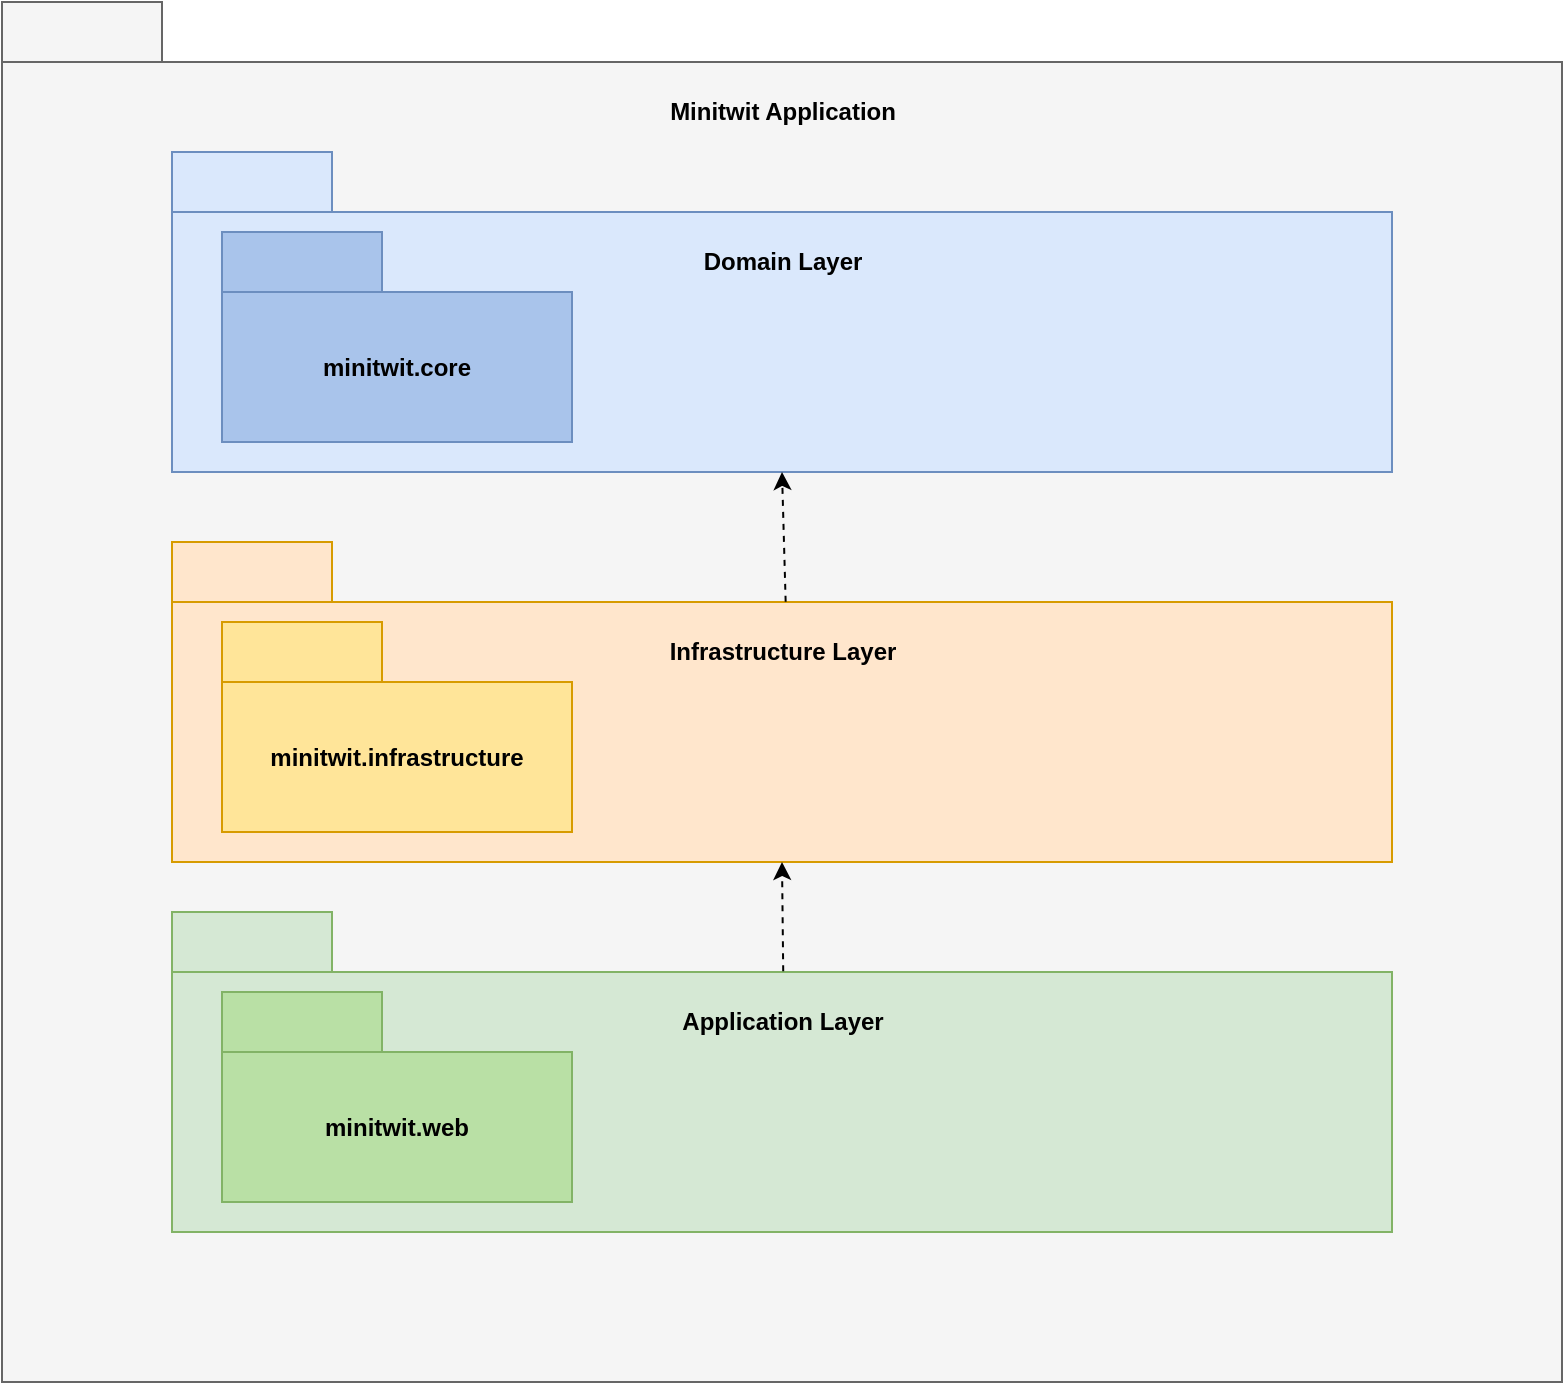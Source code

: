 <mxfile version="27.0.9">
  <diagram name="Page-1" id="Lbyh7wzAZ8sPbIgT0vWL">
    <mxGraphModel dx="1148" dy="776" grid="1" gridSize="10" guides="1" tooltips="1" connect="1" arrows="0" fold="1" page="1" pageScale="1" pageWidth="827" pageHeight="1169" math="0" shadow="0">
      <root>
        <mxCell id="0" />
        <mxCell id="1" parent="0" />
        <mxCell id="cbdqGeUFmA4k-MIU0ogi-15" value="" style="shape=folder;fontStyle=1;tabWidth=80;tabHeight=30;tabPosition=left;html=1;boundedLbl=1;whiteSpace=wrap;fillColor=#f5f5f5;fontColor=#333333;strokeColor=#666666;" vertex="1" parent="1">
          <mxGeometry x="20" y="40" width="780" height="690" as="geometry" />
        </mxCell>
        <mxCell id="cbdqGeUFmA4k-MIU0ogi-16" value="&lt;b&gt;Minitwit Application&lt;/b&gt;" style="text;html=1;align=center;verticalAlign=middle;resizable=0;points=[];autosize=1;strokeColor=none;fillColor=none;" vertex="1" parent="1">
          <mxGeometry x="340" y="80" width="140" height="30" as="geometry" />
        </mxCell>
        <mxCell id="cbdqGeUFmA4k-MIU0ogi-19" value="" style="shape=folder;fontStyle=1;tabWidth=80;tabHeight=30;tabPosition=left;html=1;boundedLbl=1;whiteSpace=wrap;fillColor=#dae8fc;strokeColor=#6c8ebf;" vertex="1" parent="1">
          <mxGeometry x="105" y="115" width="610" height="160" as="geometry" />
        </mxCell>
        <mxCell id="cbdqGeUFmA4k-MIU0ogi-20" value="&lt;b&gt;Domain Layer&lt;/b&gt;" style="text;html=1;align=center;verticalAlign=middle;resizable=0;points=[];autosize=1;strokeColor=none;fillColor=none;" vertex="1" parent="1">
          <mxGeometry x="360" y="155" width="100" height="30" as="geometry" />
        </mxCell>
        <mxCell id="cbdqGeUFmA4k-MIU0ogi-21" value="" style="shape=folder;fontStyle=1;tabWidth=80;tabHeight=30;tabPosition=left;html=1;boundedLbl=1;whiteSpace=wrap;fillColor=#ffe6cc;strokeColor=#d79b00;" vertex="1" parent="1">
          <mxGeometry x="105" y="310" width="610" height="160" as="geometry" />
        </mxCell>
        <mxCell id="cbdqGeUFmA4k-MIU0ogi-22" value="&lt;b&gt;Infrastructure Layer&lt;/b&gt;" style="text;html=1;align=center;verticalAlign=middle;resizable=0;points=[];autosize=1;strokeColor=none;fillColor=none;" vertex="1" parent="1">
          <mxGeometry x="340" y="350" width="140" height="30" as="geometry" />
        </mxCell>
        <mxCell id="cbdqGeUFmA4k-MIU0ogi-23" value="" style="shape=folder;fontStyle=1;tabWidth=80;tabHeight=30;tabPosition=left;html=1;boundedLbl=1;whiteSpace=wrap;fillColor=#d5e8d4;strokeColor=#82b366;" vertex="1" parent="1">
          <mxGeometry x="105" y="495" width="610" height="160" as="geometry" />
        </mxCell>
        <mxCell id="cbdqGeUFmA4k-MIU0ogi-24" value="&lt;b&gt;Application Layer&lt;/b&gt;" style="text;html=1;align=center;verticalAlign=middle;resizable=0;points=[];autosize=1;strokeColor=none;fillColor=none;" vertex="1" parent="1">
          <mxGeometry x="350" y="535" width="120" height="30" as="geometry" />
        </mxCell>
        <mxCell id="cbdqGeUFmA4k-MIU0ogi-28" value="minitwit.web" style="shape=folder;fontStyle=1;tabWidth=80;tabHeight=30;tabPosition=left;html=1;boundedLbl=1;whiteSpace=wrap;fillColor=#B9E0A5;strokeColor=#82b366;" vertex="1" parent="1">
          <mxGeometry x="130" y="535" width="175" height="105" as="geometry" />
        </mxCell>
        <mxCell id="cbdqGeUFmA4k-MIU0ogi-29" value="minitwit.infrastructure" style="shape=folder;fontStyle=1;tabWidth=80;tabHeight=30;tabPosition=left;html=1;boundedLbl=1;whiteSpace=wrap;fillColor=#FFE599;strokeColor=#d79b00;" vertex="1" parent="1">
          <mxGeometry x="130" y="350" width="175" height="105" as="geometry" />
        </mxCell>
        <mxCell id="cbdqGeUFmA4k-MIU0ogi-30" value="minitwit.core" style="shape=folder;fontStyle=1;tabWidth=80;tabHeight=30;tabPosition=left;html=1;boundedLbl=1;whiteSpace=wrap;fillColor=#A9C4EB;strokeColor=#6c8ebf;" vertex="1" parent="1">
          <mxGeometry x="130" y="155" width="175" height="105" as="geometry" />
        </mxCell>
        <mxCell id="cbdqGeUFmA4k-MIU0ogi-32" value="" style="endArrow=classic;html=1;rounded=0;entryX=0.5;entryY=1;entryDx=0;entryDy=0;entryPerimeter=0;exitX=0.503;exitY=0.187;exitDx=0;exitDy=0;exitPerimeter=0;dashed=1;" edge="1" parent="1" source="cbdqGeUFmA4k-MIU0ogi-21" target="cbdqGeUFmA4k-MIU0ogi-19">
          <mxGeometry width="50" height="50" relative="1" as="geometry">
            <mxPoint x="480" y="410" as="sourcePoint" />
            <mxPoint x="530" y="360" as="targetPoint" />
          </mxGeometry>
        </mxCell>
        <mxCell id="cbdqGeUFmA4k-MIU0ogi-34" value="" style="endArrow=classic;html=1;rounded=0;entryX=0.5;entryY=1;entryDx=0;entryDy=0;entryPerimeter=0;dashed=1;exitX=0.501;exitY=0.185;exitDx=0;exitDy=0;exitPerimeter=0;" edge="1" parent="1" source="cbdqGeUFmA4k-MIU0ogi-23" target="cbdqGeUFmA4k-MIU0ogi-21">
          <mxGeometry width="50" height="50" relative="1" as="geometry">
            <mxPoint x="432" y="355" as="sourcePoint" />
            <mxPoint x="430" y="290" as="targetPoint" />
          </mxGeometry>
        </mxCell>
      </root>
    </mxGraphModel>
  </diagram>
</mxfile>

